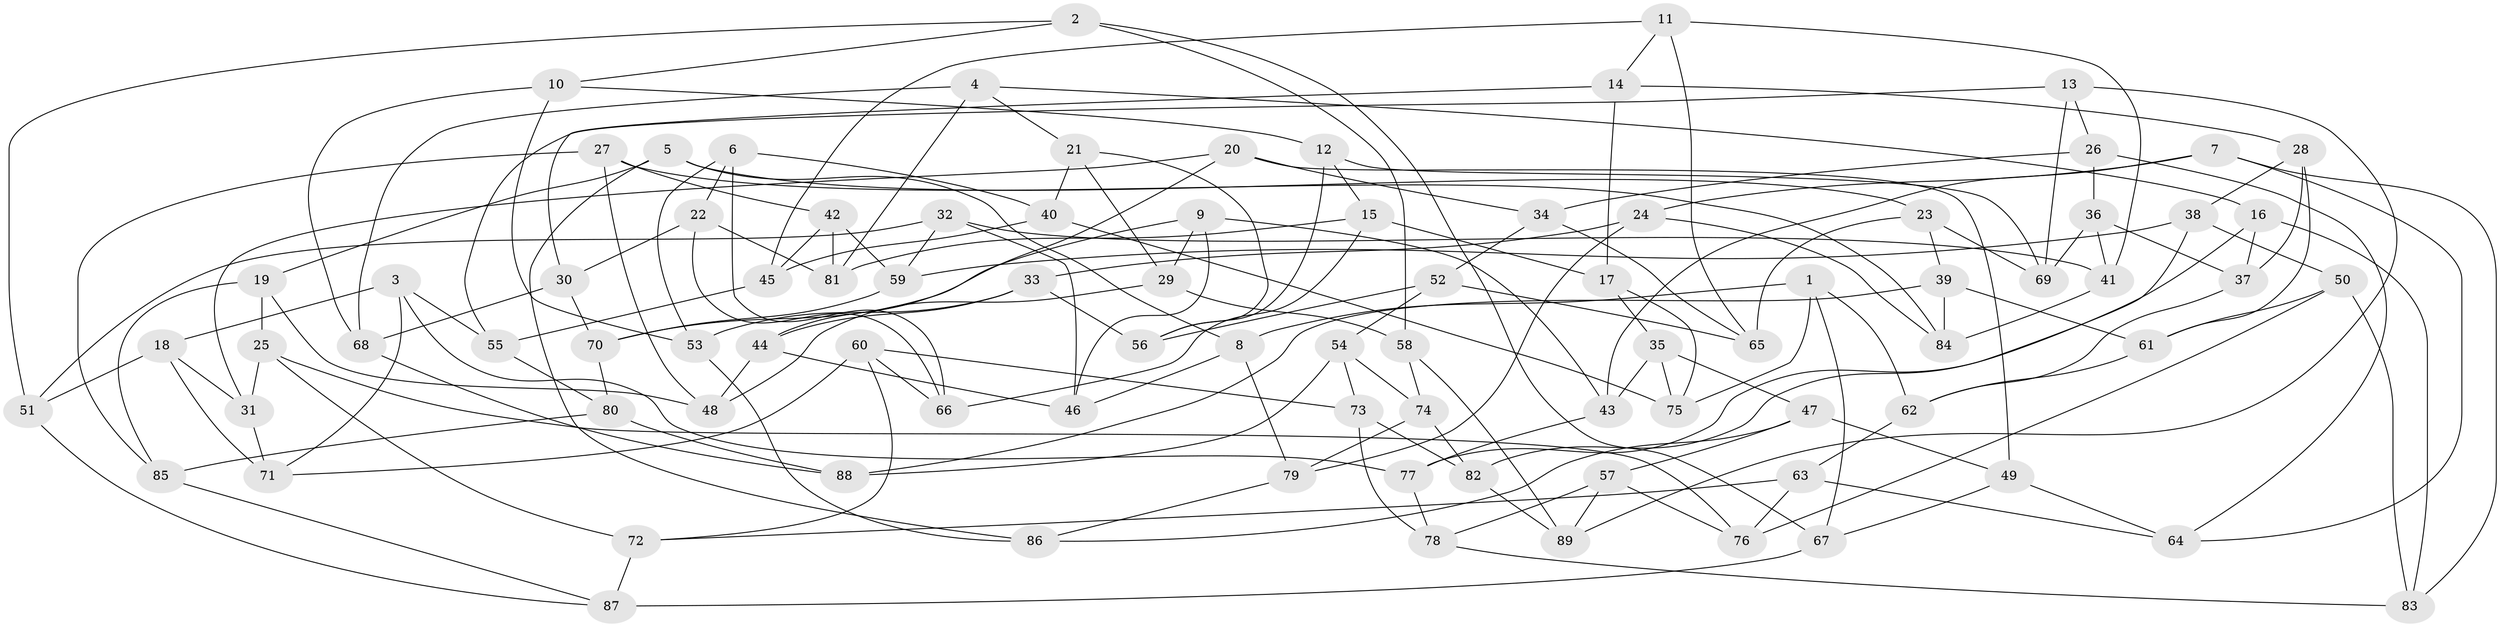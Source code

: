 // Generated by graph-tools (version 1.1) at 2025/38/03/09/25 02:38:19]
// undirected, 89 vertices, 178 edges
graph export_dot {
graph [start="1"]
  node [color=gray90,style=filled];
  1;
  2;
  3;
  4;
  5;
  6;
  7;
  8;
  9;
  10;
  11;
  12;
  13;
  14;
  15;
  16;
  17;
  18;
  19;
  20;
  21;
  22;
  23;
  24;
  25;
  26;
  27;
  28;
  29;
  30;
  31;
  32;
  33;
  34;
  35;
  36;
  37;
  38;
  39;
  40;
  41;
  42;
  43;
  44;
  45;
  46;
  47;
  48;
  49;
  50;
  51;
  52;
  53;
  54;
  55;
  56;
  57;
  58;
  59;
  60;
  61;
  62;
  63;
  64;
  65;
  66;
  67;
  68;
  69;
  70;
  71;
  72;
  73;
  74;
  75;
  76;
  77;
  78;
  79;
  80;
  81;
  82;
  83;
  84;
  85;
  86;
  87;
  88;
  89;
  1 -- 75;
  1 -- 62;
  1 -- 8;
  1 -- 67;
  2 -- 67;
  2 -- 51;
  2 -- 58;
  2 -- 10;
  3 -- 55;
  3 -- 71;
  3 -- 77;
  3 -- 18;
  4 -- 81;
  4 -- 68;
  4 -- 16;
  4 -- 21;
  5 -- 8;
  5 -- 19;
  5 -- 86;
  5 -- 23;
  6 -- 53;
  6 -- 40;
  6 -- 66;
  6 -- 22;
  7 -- 43;
  7 -- 24;
  7 -- 83;
  7 -- 64;
  8 -- 46;
  8 -- 79;
  9 -- 70;
  9 -- 43;
  9 -- 46;
  9 -- 29;
  10 -- 12;
  10 -- 53;
  10 -- 68;
  11 -- 14;
  11 -- 41;
  11 -- 65;
  11 -- 45;
  12 -- 69;
  12 -- 15;
  12 -- 56;
  13 -- 26;
  13 -- 89;
  13 -- 69;
  13 -- 55;
  14 -- 17;
  14 -- 30;
  14 -- 28;
  15 -- 17;
  15 -- 81;
  15 -- 66;
  16 -- 77;
  16 -- 37;
  16 -- 83;
  17 -- 35;
  17 -- 75;
  18 -- 51;
  18 -- 71;
  18 -- 31;
  19 -- 85;
  19 -- 48;
  19 -- 25;
  20 -- 31;
  20 -- 44;
  20 -- 34;
  20 -- 49;
  21 -- 40;
  21 -- 56;
  21 -- 29;
  22 -- 81;
  22 -- 66;
  22 -- 30;
  23 -- 65;
  23 -- 39;
  23 -- 69;
  24 -- 33;
  24 -- 79;
  24 -- 84;
  25 -- 31;
  25 -- 72;
  25 -- 76;
  26 -- 34;
  26 -- 36;
  26 -- 64;
  27 -- 48;
  27 -- 85;
  27 -- 84;
  27 -- 42;
  28 -- 61;
  28 -- 38;
  28 -- 37;
  29 -- 48;
  29 -- 58;
  30 -- 70;
  30 -- 68;
  31 -- 71;
  32 -- 51;
  32 -- 41;
  32 -- 59;
  32 -- 46;
  33 -- 44;
  33 -- 53;
  33 -- 56;
  34 -- 65;
  34 -- 52;
  35 -- 47;
  35 -- 43;
  35 -- 75;
  36 -- 37;
  36 -- 69;
  36 -- 41;
  37 -- 62;
  38 -- 50;
  38 -- 82;
  38 -- 59;
  39 -- 61;
  39 -- 88;
  39 -- 84;
  40 -- 45;
  40 -- 75;
  41 -- 84;
  42 -- 59;
  42 -- 45;
  42 -- 81;
  43 -- 77;
  44 -- 48;
  44 -- 46;
  45 -- 55;
  47 -- 57;
  47 -- 86;
  47 -- 49;
  49 -- 64;
  49 -- 67;
  50 -- 76;
  50 -- 83;
  50 -- 61;
  51 -- 87;
  52 -- 56;
  52 -- 65;
  52 -- 54;
  53 -- 86;
  54 -- 88;
  54 -- 73;
  54 -- 74;
  55 -- 80;
  57 -- 76;
  57 -- 89;
  57 -- 78;
  58 -- 74;
  58 -- 89;
  59 -- 70;
  60 -- 66;
  60 -- 71;
  60 -- 72;
  60 -- 73;
  61 -- 62;
  62 -- 63;
  63 -- 76;
  63 -- 64;
  63 -- 72;
  67 -- 87;
  68 -- 88;
  70 -- 80;
  72 -- 87;
  73 -- 82;
  73 -- 78;
  74 -- 79;
  74 -- 82;
  77 -- 78;
  78 -- 83;
  79 -- 86;
  80 -- 85;
  80 -- 88;
  82 -- 89;
  85 -- 87;
}
